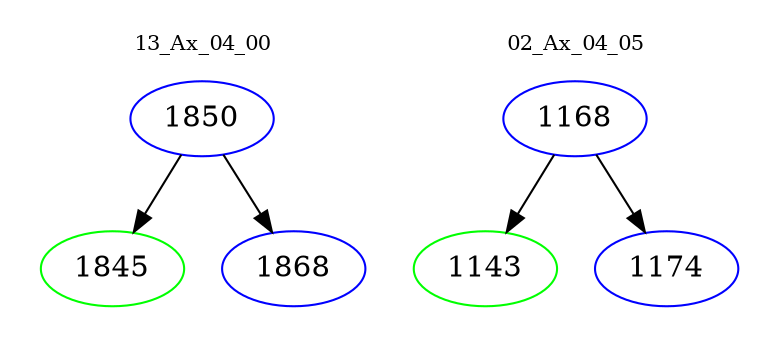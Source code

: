 digraph{
subgraph cluster_0 {
color = white
label = "13_Ax_04_00";
fontsize=10;
T0_1850 [label="1850", color="blue"]
T0_1850 -> T0_1845 [color="black"]
T0_1845 [label="1845", color="green"]
T0_1850 -> T0_1868 [color="black"]
T0_1868 [label="1868", color="blue"]
}
subgraph cluster_1 {
color = white
label = "02_Ax_04_05";
fontsize=10;
T1_1168 [label="1168", color="blue"]
T1_1168 -> T1_1143 [color="black"]
T1_1143 [label="1143", color="green"]
T1_1168 -> T1_1174 [color="black"]
T1_1174 [label="1174", color="blue"]
}
}
